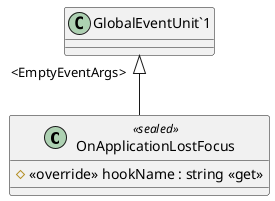 @startuml
class OnApplicationLostFocus <<sealed>> {
    # <<override>> hookName : string <<get>>
}
"GlobalEventUnit`1" "<EmptyEventArgs>" <|-- OnApplicationLostFocus
@enduml

